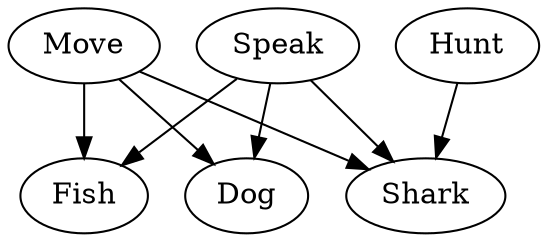 digraph G {
  Speak -> Dog;
  Speak -> Fish;
  Speak -> Shark;
  Move -> Dog;
  Move -> Fish;
  Move -> Shark;
  Hunt -> Shark;
}
